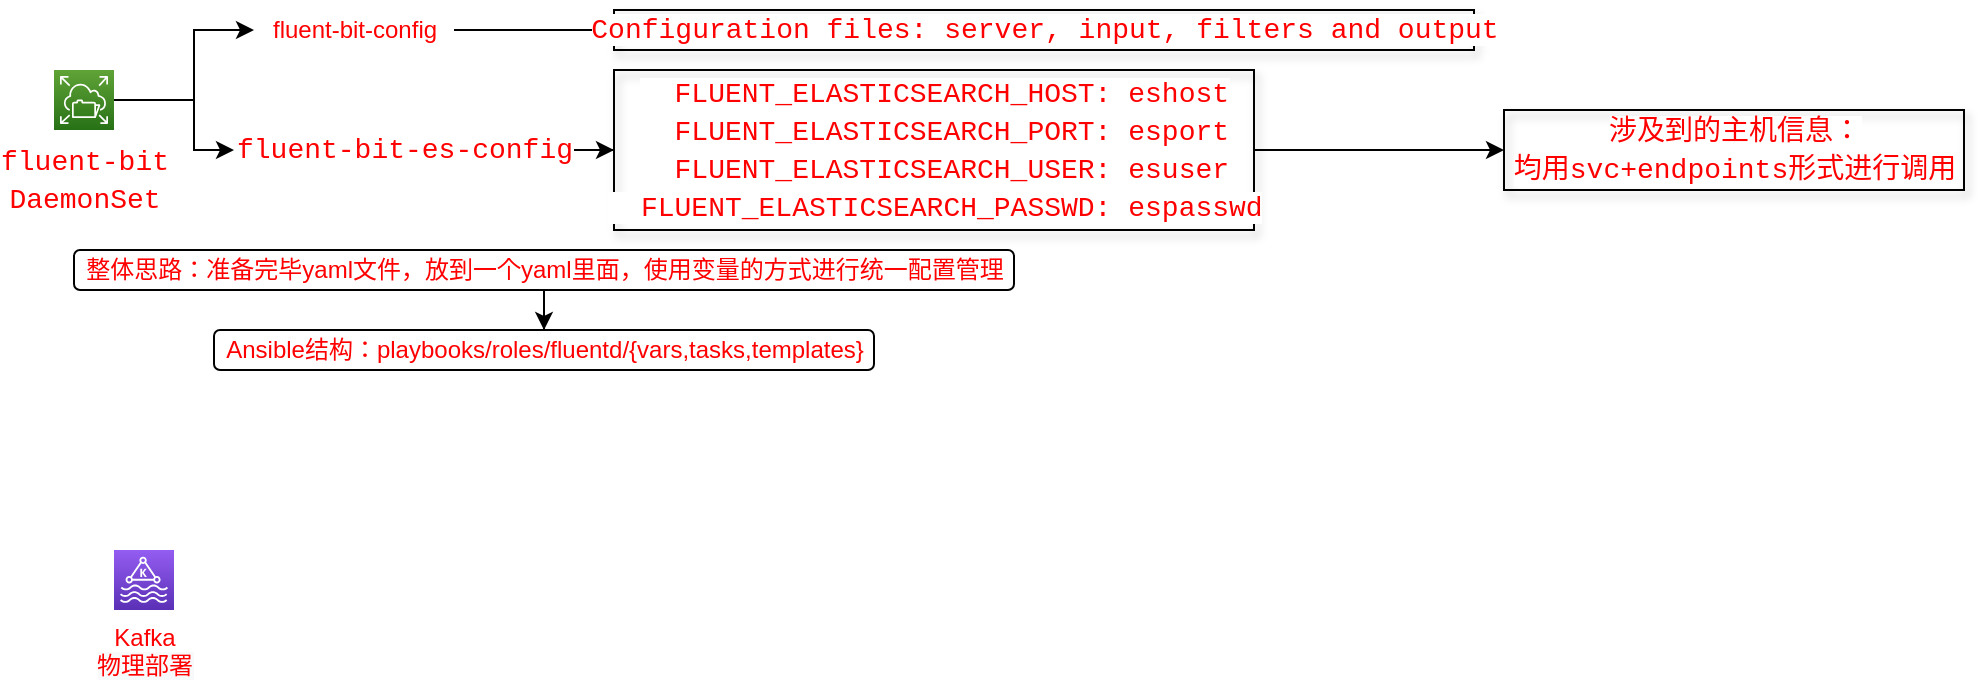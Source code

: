 <mxfile version="16.4.0" type="device"><diagram id="ShB3Dzf7xDzknghbxfq4" name="第 1 页"><mxGraphModel dx="888" dy="476" grid="1" gridSize="10" guides="1" tooltips="1" connect="1" arrows="1" fold="1" page="1" pageScale="1" pageWidth="1169" pageHeight="827" math="0" shadow="0"><root><mxCell id="0"/><mxCell id="1" parent="0"/><mxCell id="5nHNn2cHVAMmflJjwLGz-20" value="" style="edgeStyle=orthogonalEdgeStyle;rounded=0;orthogonalLoop=1;jettySize=auto;html=1;fontColor=#FF0000;" edge="1" parent="1" source="5nHNn2cHVAMmflJjwLGz-16" target="5nHNn2cHVAMmflJjwLGz-19"><mxGeometry relative="1" as="geometry"/></mxCell><mxCell id="5nHNn2cHVAMmflJjwLGz-16" value="&lt;div style=&quot;font-family: &amp;#34;consolas&amp;#34; , &amp;#34;courier new&amp;#34; , monospace ; font-size: 14px ; line-height: 19px&quot;&gt;&lt;div style=&quot;font-family: &amp;#34;consolas&amp;#34; , &amp;#34;courier new&amp;#34; , monospace ; line-height: 19px&quot;&gt;&lt;div&gt;&lt;span style=&quot;background-color: rgb(255 , 255 , 255)&quot;&gt;&amp;nbsp; FLUENT_ELASTICSEARCH_HOST: eshost&lt;/span&gt;&lt;/div&gt;&lt;div&gt;&lt;span style=&quot;background-color: rgb(255 , 255 , 255)&quot;&gt;&amp;nbsp; FLUENT_ELASTICSEARCH_PORT: esport&lt;/span&gt;&lt;/div&gt;&lt;div&gt;&lt;span style=&quot;background-color: rgb(255 , 255 , 255)&quot;&gt;&amp;nbsp; FLUENT_ELASTICSEARCH_USER: esuser&lt;/span&gt;&lt;/div&gt;&lt;div&gt;&lt;span style=&quot;background-color: rgb(255 , 255 , 255)&quot;&gt;&amp;nbsp; FLUENT_ELASTICSEARCH_PASSWD: espasswd&lt;/span&gt;&lt;/div&gt;&lt;/div&gt;&lt;/div&gt;" style="text;html=1;align=center;verticalAlign=middle;resizable=0;points=[];autosize=1;strokeColor=default;fillColor=none;fontColor=#FF0000;shadow=1;" vertex="1" parent="1"><mxGeometry x="350" y="240" width="320" height="80" as="geometry"/></mxCell><mxCell id="5nHNn2cHVAMmflJjwLGz-26" value="" style="edgeStyle=orthogonalEdgeStyle;rounded=0;orthogonalLoop=1;jettySize=auto;html=1;fontColor=#FF0000;" edge="1" parent="1" source="5nHNn2cHVAMmflJjwLGz-5" target="5nHNn2cHVAMmflJjwLGz-15"><mxGeometry relative="1" as="geometry"><Array as="points"><mxPoint x="140" y="255"/><mxPoint x="140" y="280"/></Array></mxGeometry></mxCell><mxCell id="5nHNn2cHVAMmflJjwLGz-27" style="edgeStyle=orthogonalEdgeStyle;rounded=0;orthogonalLoop=1;jettySize=auto;html=1;fontColor=#FF0000;" edge="1" parent="1" target="5nHNn2cHVAMmflJjwLGz-9"><mxGeometry relative="1" as="geometry"><mxPoint x="140" y="255" as="sourcePoint"/><Array as="points"><mxPoint x="140" y="247"/><mxPoint x="140" y="220"/></Array></mxGeometry></mxCell><mxCell id="5nHNn2cHVAMmflJjwLGz-5" value="&lt;div style=&quot;font-family: &amp;#34;consolas&amp;#34; , &amp;#34;courier new&amp;#34; , monospace ; font-size: 14px ; line-height: 19px&quot;&gt;&lt;span style=&quot;background-color: rgb(255 , 255 , 255)&quot;&gt;&lt;font color=&quot;#ff0000&quot;&gt;fluent-bit&lt;/font&gt;&lt;/span&gt;&lt;/div&gt;&lt;div style=&quot;font-family: &amp;#34;consolas&amp;#34; , &amp;#34;courier new&amp;#34; , monospace ; font-size: 14px ; line-height: 19px&quot;&gt;&lt;div style=&quot;font-family: &amp;#34;consolas&amp;#34; , &amp;#34;courier new&amp;#34; , monospace ; line-height: 19px&quot;&gt;&lt;font style=&quot;background-color: rgb(255 , 255 , 255)&quot; color=&quot;#ff0000&quot;&gt;DaemonSet&lt;/font&gt;&lt;/div&gt;&lt;/div&gt;&lt;div style=&quot;font-family: &amp;#34;consolas&amp;#34; , &amp;#34;courier new&amp;#34; , monospace ; font-size: 14px ; line-height: 19px&quot;&gt;&lt;span style=&quot;background-color: rgb(255 , 255 , 255)&quot;&gt;&lt;font color=&quot;#ff0000&quot;&gt;&lt;br&gt;&lt;/font&gt;&lt;/span&gt;&lt;/div&gt;" style="sketch=0;points=[[0,0,0],[0.25,0,0],[0.5,0,0],[0.75,0,0],[1,0,0],[0,1,0],[0.25,1,0],[0.5,1,0],[0.75,1,0],[1,1,0],[0,0.25,0],[0,0.5,0],[0,0.75,0],[1,0.25,0],[1,0.5,0],[1,0.75,0]];outlineConnect=0;fontColor=#232F3E;gradientColor=#60A337;gradientDirection=north;fillColor=#277116;strokeColor=#ffffff;dashed=0;verticalLabelPosition=bottom;verticalAlign=top;align=center;html=1;fontSize=12;fontStyle=0;aspect=fixed;shape=mxgraph.aws4.resourceIcon;resIcon=mxgraph.aws4.elastic_file_system;" vertex="1" parent="1"><mxGeometry x="70" y="240" width="30" height="30" as="geometry"/></mxCell><mxCell id="5nHNn2cHVAMmflJjwLGz-12" value="" style="edgeStyle=orthogonalEdgeStyle;rounded=0;orthogonalLoop=1;jettySize=auto;html=1;fontColor=#FF0000;" edge="1" parent="1" source="5nHNn2cHVAMmflJjwLGz-9" target="5nHNn2cHVAMmflJjwLGz-11"><mxGeometry relative="1" as="geometry"/></mxCell><mxCell id="5nHNn2cHVAMmflJjwLGz-9" value="&lt;font color=&quot;#ff0000&quot;&gt;fluent-bit-config&lt;/font&gt;" style="text;html=1;align=center;verticalAlign=middle;resizable=0;points=[];autosize=1;strokeColor=none;fillColor=none;" vertex="1" parent="1"><mxGeometry x="170" y="210" width="100" height="20" as="geometry"/></mxCell><mxCell id="5nHNn2cHVAMmflJjwLGz-11" value="&lt;div style=&quot;font-family: &amp;#34;consolas&amp;#34; , &amp;#34;courier new&amp;#34; , monospace ; font-size: 14px ; line-height: 19px&quot;&gt;&lt;span style=&quot;background-color: rgb(255 , 255 , 255)&quot;&gt;Configuration files: server, input, filters and output&lt;/span&gt;&lt;/div&gt;" style="text;html=1;align=center;verticalAlign=middle;resizable=0;points=[];autosize=1;strokeColor=default;fillColor=none;fontColor=#FF0000;shadow=1;rounded=0;sketch=0;" vertex="1" parent="1"><mxGeometry x="350" y="210" width="430" height="20" as="geometry"/></mxCell><mxCell id="5nHNn2cHVAMmflJjwLGz-14" style="edgeStyle=orthogonalEdgeStyle;rounded=0;orthogonalLoop=1;jettySize=auto;html=1;exitX=0.5;exitY=1;exitDx=0;exitDy=0;exitPerimeter=0;fontColor=#FF0000;" edge="1" parent="1" source="5nHNn2cHVAMmflJjwLGz-5" target="5nHNn2cHVAMmflJjwLGz-5"><mxGeometry relative="1" as="geometry"/></mxCell><mxCell id="5nHNn2cHVAMmflJjwLGz-17" value="" style="edgeStyle=orthogonalEdgeStyle;rounded=0;orthogonalLoop=1;jettySize=auto;html=1;fontColor=#FF0000;" edge="1" parent="1" source="5nHNn2cHVAMmflJjwLGz-15" target="5nHNn2cHVAMmflJjwLGz-16"><mxGeometry relative="1" as="geometry"/></mxCell><mxCell id="5nHNn2cHVAMmflJjwLGz-15" value="&lt;div style=&quot;font-family: &amp;#34;consolas&amp;#34; , &amp;#34;courier new&amp;#34; , monospace ; font-size: 14px ; line-height: 19px&quot;&gt;&lt;font style=&quot;background-color: rgb(255 , 255 , 255)&quot;&gt;fluent-bit-es-config&lt;/font&gt;&lt;/div&gt;" style="text;html=1;align=center;verticalAlign=middle;resizable=0;points=[];autosize=1;strokeColor=none;fillColor=none;fontColor=#FF0000;" vertex="1" parent="1"><mxGeometry x="160" y="270" width="170" height="20" as="geometry"/></mxCell><mxCell id="5nHNn2cHVAMmflJjwLGz-22" value="" style="edgeStyle=orthogonalEdgeStyle;rounded=0;orthogonalLoop=1;jettySize=auto;html=1;fontColor=#FF0000;" edge="1" parent="1" source="5nHNn2cHVAMmflJjwLGz-18" target="5nHNn2cHVAMmflJjwLGz-21"><mxGeometry relative="1" as="geometry"/></mxCell><mxCell id="5nHNn2cHVAMmflJjwLGz-18" value="整体思路：准备完毕yaml文件，放到一个yaml里面，使用变量的方式进行统一配置管理" style="text;html=1;align=center;verticalAlign=middle;resizable=0;points=[];autosize=1;strokeColor=default;fillColor=none;fontColor=#FF0000;rounded=1;" vertex="1" parent="1"><mxGeometry x="80" y="330" width="470" height="20" as="geometry"/></mxCell><mxCell id="5nHNn2cHVAMmflJjwLGz-19" value="&lt;div style=&quot;font-family: &amp;#34;consolas&amp;#34; , &amp;#34;courier new&amp;#34; , monospace ; font-size: 14px ; line-height: 19px&quot;&gt;&lt;div style=&quot;font-family: &amp;#34;consolas&amp;#34; , &amp;#34;courier new&amp;#34; , monospace ; line-height: 19px&quot;&gt;&lt;span style=&quot;background-color: rgb(255 , 255 , 255)&quot;&gt;涉及到的主机信息：&lt;/span&gt;&lt;/div&gt;&lt;div style=&quot;font-family: &amp;#34;consolas&amp;#34; , &amp;#34;courier new&amp;#34; , monospace ; line-height: 19px&quot;&gt;&lt;span style=&quot;background-color: rgb(255 , 255 , 255)&quot;&gt;均用svc+endpoints形式进行调用&lt;/span&gt;&lt;/div&gt;&lt;/div&gt;" style="text;html=1;align=center;verticalAlign=middle;resizable=0;points=[];autosize=1;strokeColor=default;fillColor=none;fontColor=#FF0000;shadow=1;" vertex="1" parent="1"><mxGeometry x="795" y="260" width="230" height="40" as="geometry"/></mxCell><mxCell id="5nHNn2cHVAMmflJjwLGz-21" value="Ansible结构：playbooks/roles/fluentd/{vars,tasks,templates}" style="text;html=1;align=center;verticalAlign=middle;resizable=0;points=[];autosize=1;strokeColor=default;fillColor=none;fontColor=#FF0000;rounded=1;" vertex="1" parent="1"><mxGeometry x="150" y="370" width="330" height="20" as="geometry"/></mxCell><mxCell id="5nHNn2cHVAMmflJjwLGz-23" value="&lt;font color=&quot;#ff0000&quot;&gt;Kafka&lt;br&gt;&lt;/font&gt;&lt;span style=&quot;color: rgb(255 , 0 , 0) ; background-color: rgb(248 , 249 , 250)&quot;&gt;物理部署&lt;/span&gt;&lt;font color=&quot;#ff0000&quot;&gt;&lt;br&gt;&lt;/font&gt;" style="sketch=0;points=[[0,0,0],[0.25,0,0],[0.5,0,0],[0.75,0,0],[1,0,0],[0,1,0],[0.25,1,0],[0.5,1,0],[0.75,1,0],[1,1,0],[0,0.25,0],[0,0.5,0],[0,0.75,0],[1,0.25,0],[1,0.5,0],[1,0.75,0]];outlineConnect=0;fontColor=#232F3E;gradientColor=#945DF2;gradientDirection=north;fillColor=#5A30B5;strokeColor=#ffffff;dashed=0;verticalLabelPosition=bottom;verticalAlign=top;align=center;html=1;fontSize=12;fontStyle=0;aspect=fixed;shape=mxgraph.aws4.resourceIcon;resIcon=mxgraph.aws4.managed_streaming_for_kafka;rounded=0;glass=0;labelBackgroundColor=#FFFFFF;labelBorderColor=none;" vertex="1" parent="1"><mxGeometry x="100" y="480" width="30" height="30" as="geometry"/></mxCell></root></mxGraphModel></diagram></mxfile>